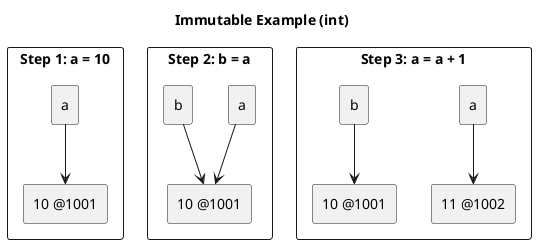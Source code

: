 @startuml
title Immutable Example (int)

rectangle "Step 1: a = 10" {
  rectangle a1 as "a"
  rectangle obj10a as "10 @1001"
  a1 --> obj10a
}

rectangle "Step 2: b = a" {
  rectangle a2 as "a"
  rectangle b2 as "b"
  rectangle obj10b as "10 @1001"
  a2 --> obj10b
  b2 --> obj10b
}

rectangle "Step 3: a = a + 1" {
  rectangle a3 as "a"
  rectangle b3 as "b"
  rectangle obj10c as "10 @1001"
  rectangle obj11 as "11 @1002"
  a3 --> obj11
  b3 --> obj10c
}
@enduml
